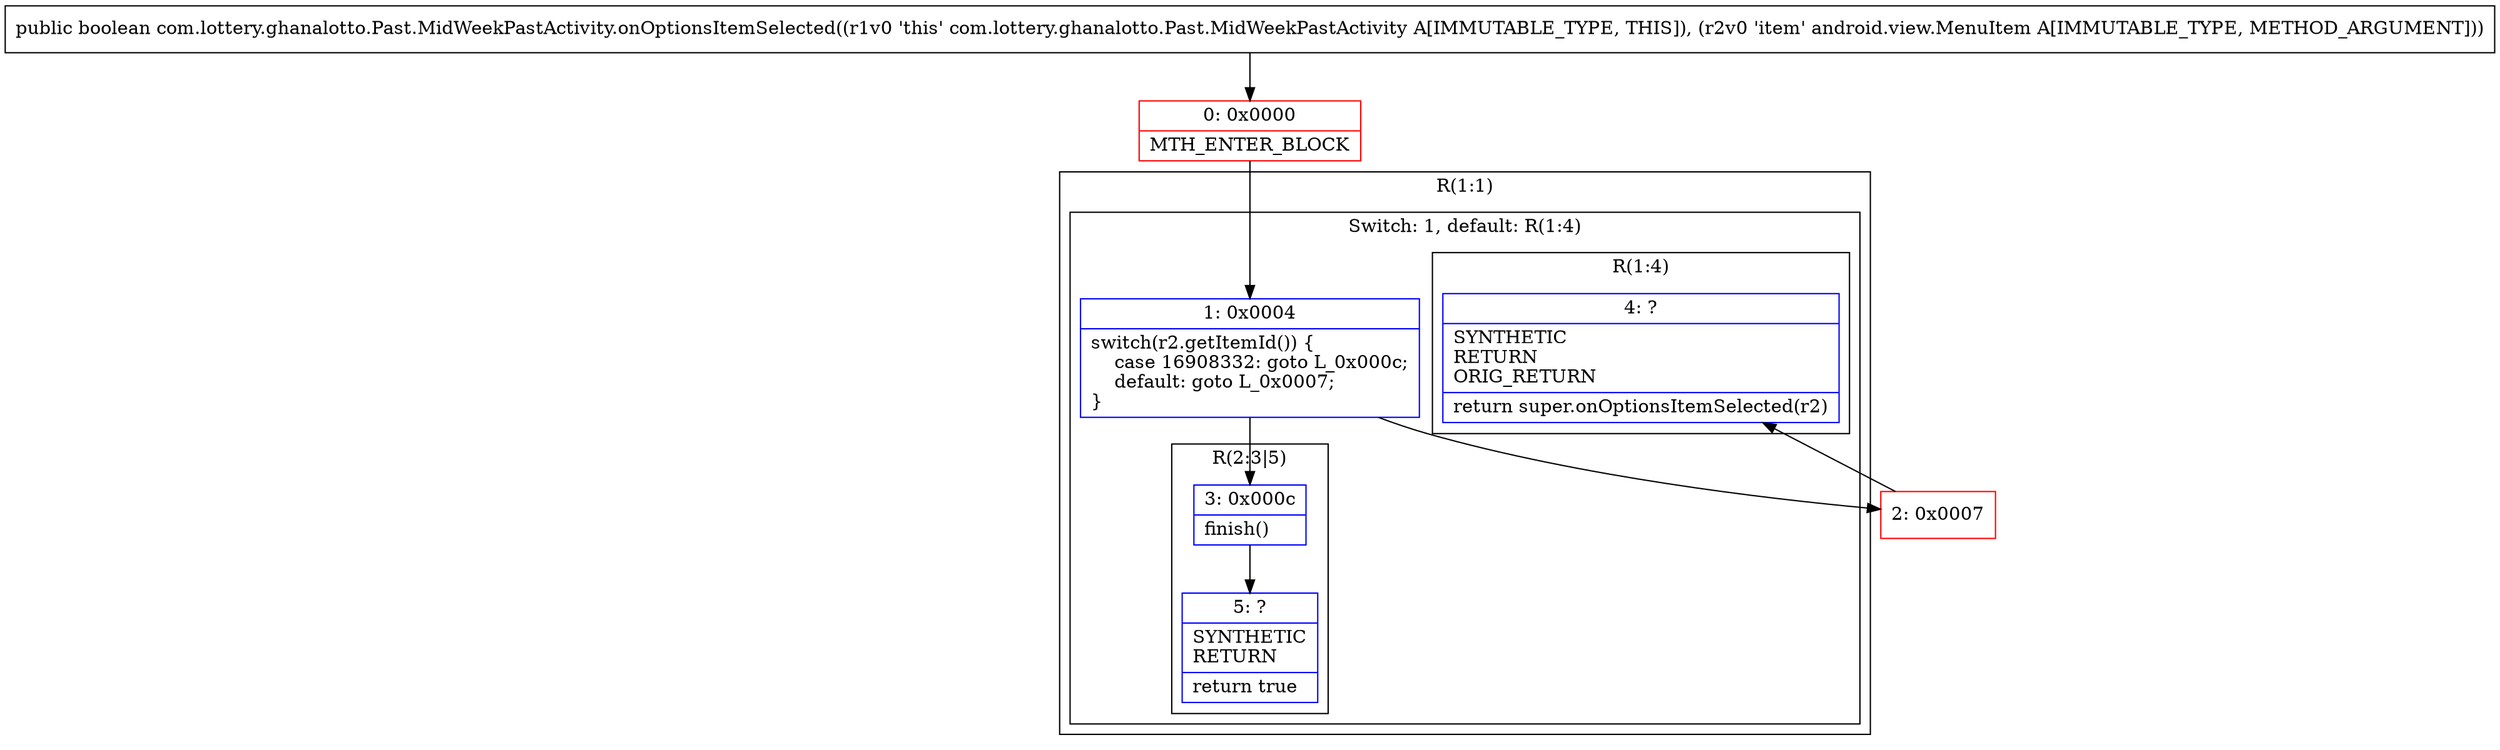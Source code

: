 digraph "CFG forcom.lottery.ghanalotto.Past.MidWeekPastActivity.onOptionsItemSelected(Landroid\/view\/MenuItem;)Z" {
subgraph cluster_Region_1376310282 {
label = "R(1:1)";
node [shape=record,color=blue];
subgraph cluster_SwitchRegion_1806087676 {
label = "Switch: 1, default: R(1:4)";
node [shape=record,color=blue];
Node_1 [shape=record,label="{1\:\ 0x0004|switch(r2.getItemId()) \{\l    case 16908332: goto L_0x000c;\l    default: goto L_0x0007;\l\}\l}"];
subgraph cluster_Region_237443516 {
label = "R(2:3|5)";
node [shape=record,color=blue];
Node_3 [shape=record,label="{3\:\ 0x000c|finish()\l}"];
Node_5 [shape=record,label="{5\:\ ?|SYNTHETIC\lRETURN\l|return true\l}"];
}
subgraph cluster_Region_1396094254 {
label = "R(1:4)";
node [shape=record,color=blue];
Node_4 [shape=record,label="{4\:\ ?|SYNTHETIC\lRETURN\lORIG_RETURN\l|return super.onOptionsItemSelected(r2)\l}"];
}
}
}
Node_0 [shape=record,color=red,label="{0\:\ 0x0000|MTH_ENTER_BLOCK\l}"];
Node_2 [shape=record,color=red,label="{2\:\ 0x0007}"];
MethodNode[shape=record,label="{public boolean com.lottery.ghanalotto.Past.MidWeekPastActivity.onOptionsItemSelected((r1v0 'this' com.lottery.ghanalotto.Past.MidWeekPastActivity A[IMMUTABLE_TYPE, THIS]), (r2v0 'item' android.view.MenuItem A[IMMUTABLE_TYPE, METHOD_ARGUMENT])) }"];
MethodNode -> Node_0;
Node_1 -> Node_2;
Node_1 -> Node_3;
Node_3 -> Node_5;
Node_0 -> Node_1;
Node_2 -> Node_4;
}

